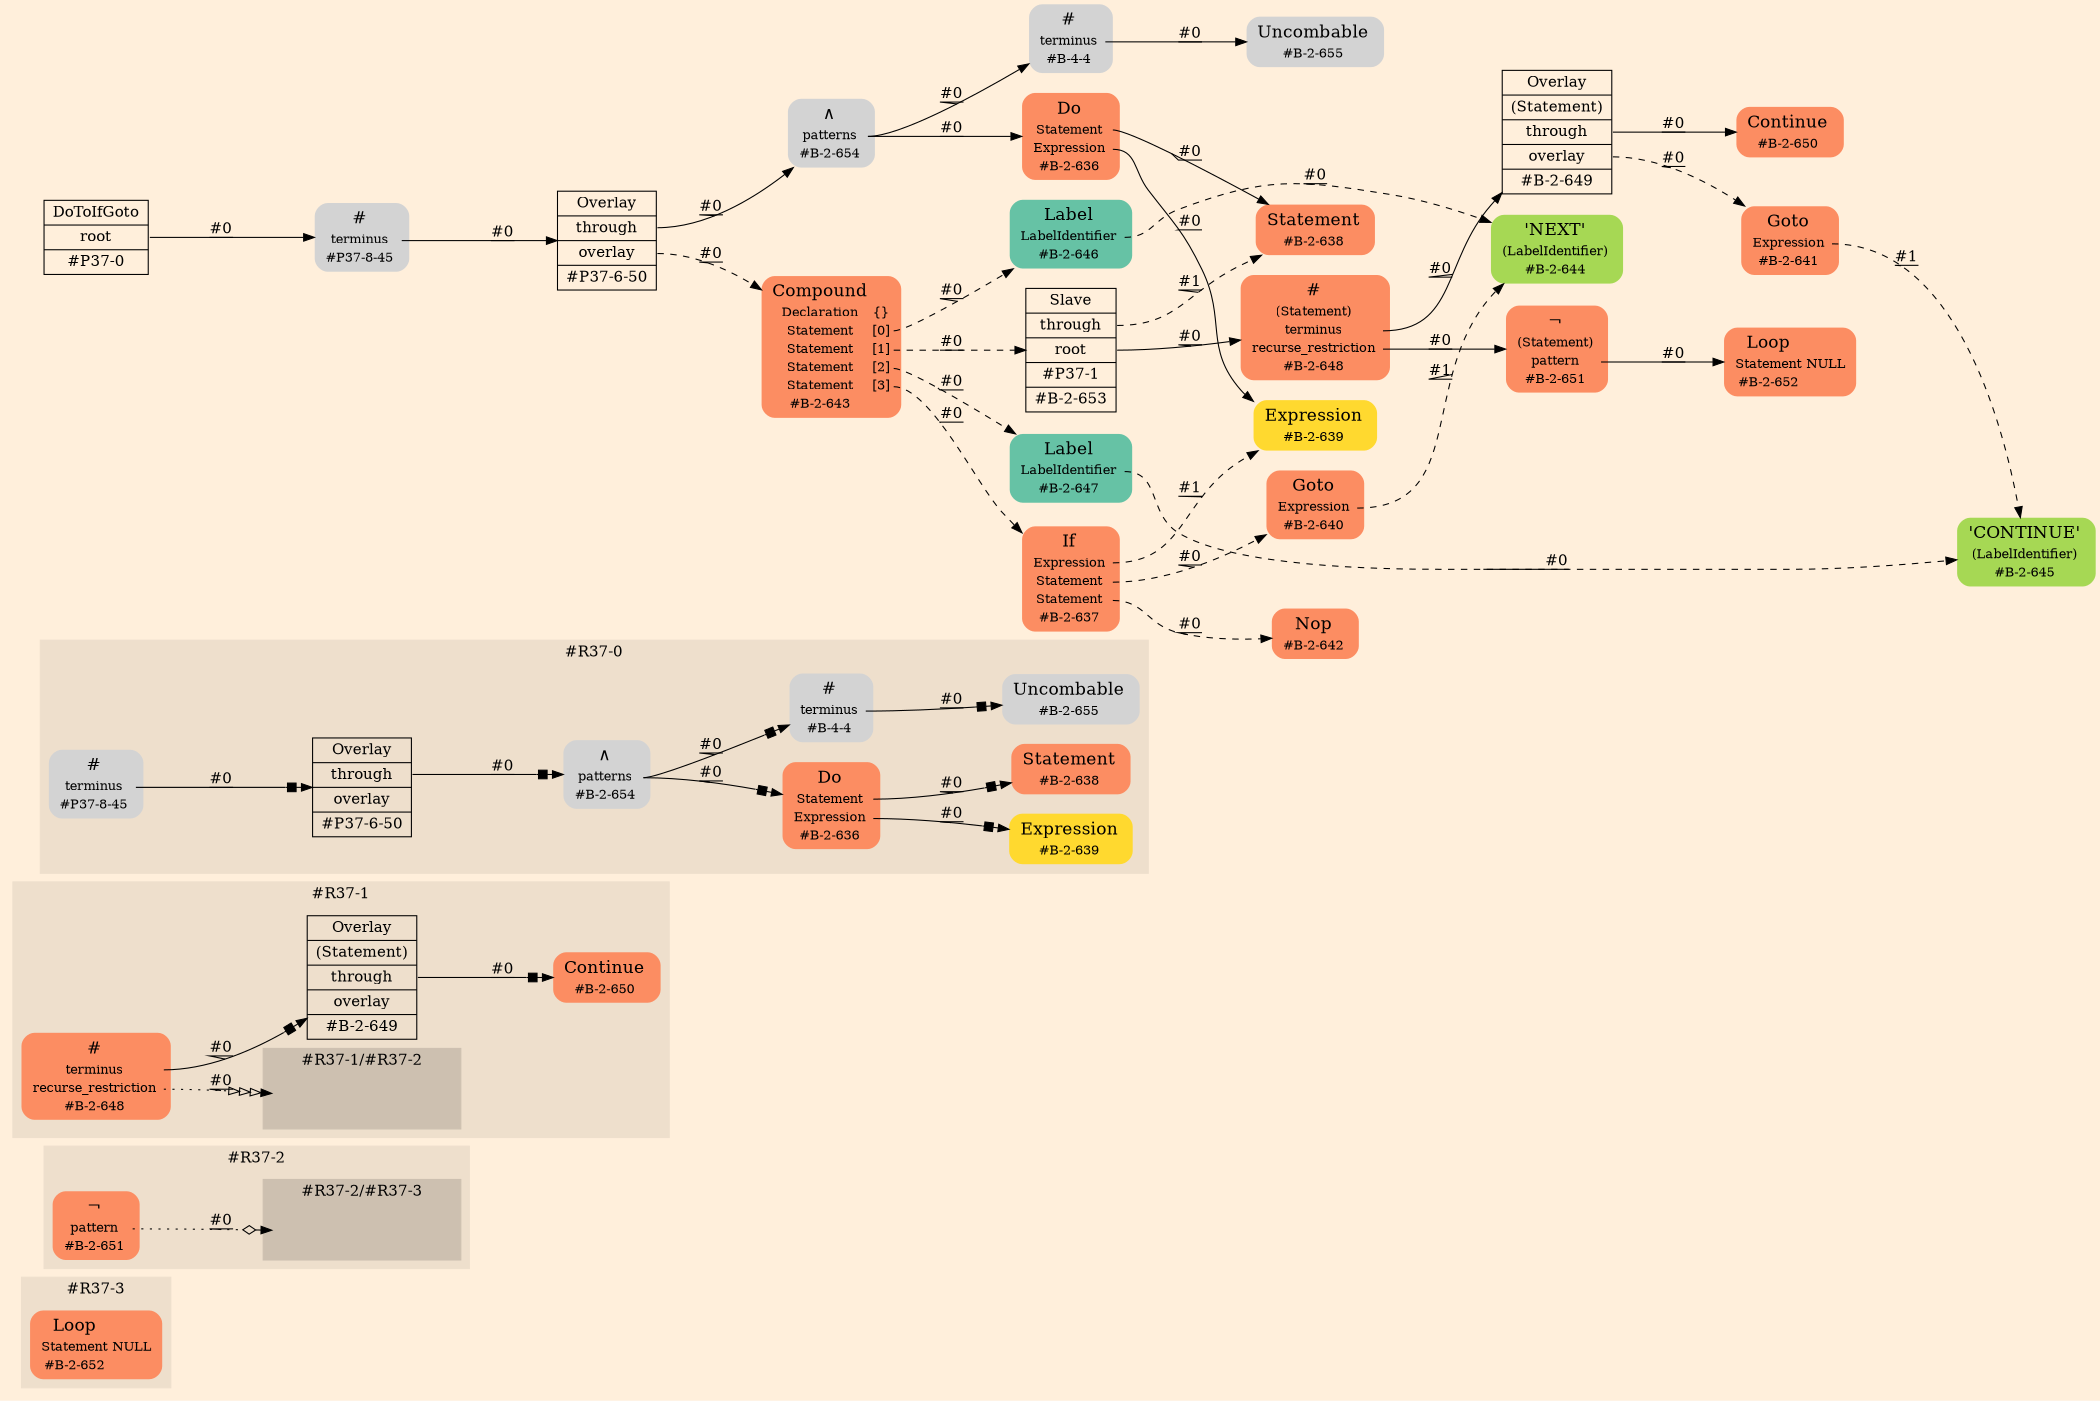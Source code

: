 digraph Inferno {
graph [
    rankdir = "LR"
    ranksep = 1.0
    size = "14,20"
    bgcolor = antiquewhite1
    color = black
    fontcolor = black
];
node [
];

// -------------------- figure #R37-3 --------------------
subgraph "cluster#R37-3" {
    label = "#R37-3"
    style = "filled"
    color = antiquewhite2
    "#R37-3/#B-2-652" [
        shape = "plaintext"
        fillcolor = "/set28/2"
        label = <<TABLE BORDER="0" CELLBORDER="0" CELLSPACING="0">
         <TR><TD><FONT POINT-SIZE="16.0">Loop</FONT></TD><TD></TD></TR>
         <TR><TD>Statement</TD><TD PORT="port0">NULL</TD></TR>
         <TR><TD>#B-2-652</TD><TD PORT="port1"></TD></TR>
        </TABLE>>
        style = "rounded,filled"
        fontsize = "12"
    ];
    
}


// -------------------- figure #R37-2 --------------------
subgraph "cluster#R37-2" {
    label = "#R37-2"
    style = "filled"
    color = antiquewhite2
    "#R37-2/#B-2-651" [
        shape = "plaintext"
        fillcolor = "/set28/2"
        label = <<TABLE BORDER="0" CELLBORDER="0" CELLSPACING="0">
         <TR><TD><FONT POINT-SIZE="16.0">¬</FONT></TD><TD></TD></TR>
         <TR><TD>pattern</TD><TD PORT="port0"></TD></TR>
         <TR><TD>#B-2-651</TD><TD PORT="port1"></TD></TR>
        </TABLE>>
        style = "rounded,filled"
        fontsize = "12"
    ];
    
    subgraph "cluster#R37-2/#R37-3" {
        label = "#R37-2/#R37-3"
        style = "filled"
        color = antiquewhite3
        "#R37-2/#0/#B-2-652" [
            shape = "none"
            fillcolor = "/set28/2"
            style = "invisible"
        ];
        
    }
    
}


// -------------------- figure #R37-1 --------------------
subgraph "cluster#R37-1" {
    label = "#R37-1"
    style = "filled"
    color = antiquewhite2
    "#R37-1/#B-2-650" [
        shape = "plaintext"
        fillcolor = "/set28/2"
        label = <<TABLE BORDER="0" CELLBORDER="0" CELLSPACING="0">
         <TR><TD><FONT POINT-SIZE="16.0">Continue</FONT></TD><TD></TD></TR>
         <TR><TD>#B-2-650</TD><TD PORT="port0"></TD></TR>
        </TABLE>>
        style = "rounded,filled"
        fontsize = "12"
    ];
    
    "#R37-1/#B-2-648" [
        shape = "plaintext"
        fillcolor = "/set28/2"
        label = <<TABLE BORDER="0" CELLBORDER="0" CELLSPACING="0">
         <TR><TD><FONT POINT-SIZE="16.0">#</FONT></TD><TD></TD></TR>
         <TR><TD>terminus</TD><TD PORT="port0"></TD></TR>
         <TR><TD>recurse_restriction</TD><TD PORT="port1"></TD></TR>
         <TR><TD>#B-2-648</TD><TD PORT="port2"></TD></TR>
        </TABLE>>
        style = "rounded,filled"
        fontsize = "12"
    ];
    
    "#R37-1/#B-2-649" [
        shape = "record"
        fillcolor = antiquewhite2
        label = "<fixed> Overlay | <port0> (Statement) | <port1> through | <port2> overlay | <port3> #B-2-649"
        style = "filled"
        fontsize = "14"
        color = black
        fontcolor = black
    ];
    
    subgraph "cluster#R37-1/#R37-2" {
        label = "#R37-1/#R37-2"
        style = "filled"
        color = antiquewhite3
        "#R37-1/#0/#B-2-651" [
            shape = "none"
            fillcolor = "/set28/2"
            style = "invisible"
        ];
        
    }
    
}


// -------------------- figure #R37-0 --------------------
subgraph "cluster#R37-0" {
    label = "#R37-0"
    style = "filled"
    color = antiquewhite2
    "#R37-0/#B-2-655" [
        shape = "plaintext"
        label = <<TABLE BORDER="0" CELLBORDER="0" CELLSPACING="0">
         <TR><TD><FONT POINT-SIZE="16.0">Uncombable</FONT></TD><TD></TD></TR>
         <TR><TD>#B-2-655</TD><TD PORT="port0"></TD></TR>
        </TABLE>>
        style = "rounded,filled"
        fontsize = "12"
    ];
    
    "#R37-0/#B-2-639" [
        shape = "plaintext"
        fillcolor = "/set28/6"
        label = <<TABLE BORDER="0" CELLBORDER="0" CELLSPACING="0">
         <TR><TD><FONT POINT-SIZE="16.0">Expression</FONT></TD><TD></TD></TR>
         <TR><TD>#B-2-639</TD><TD PORT="port0"></TD></TR>
        </TABLE>>
        style = "rounded,filled"
        fontsize = "12"
    ];
    
    "#R37-0/#P37-6-50" [
        shape = "record"
        fillcolor = antiquewhite2
        label = "<fixed> Overlay | <port0> through | <port1> overlay | <port2> #P37-6-50"
        style = "filled"
        fontsize = "14"
        color = black
        fontcolor = black
    ];
    
    "#R37-0/#P37-8-45" [
        shape = "plaintext"
        label = <<TABLE BORDER="0" CELLBORDER="0" CELLSPACING="0">
         <TR><TD><FONT POINT-SIZE="16.0">#</FONT></TD><TD></TD></TR>
         <TR><TD>terminus</TD><TD PORT="port0"></TD></TR>
         <TR><TD>#P37-8-45</TD><TD PORT="port1"></TD></TR>
        </TABLE>>
        style = "rounded,filled"
        fontsize = "12"
    ];
    
    "#R37-0/#B-2-654" [
        shape = "plaintext"
        label = <<TABLE BORDER="0" CELLBORDER="0" CELLSPACING="0">
         <TR><TD><FONT POINT-SIZE="16.0">∧</FONT></TD><TD></TD></TR>
         <TR><TD>patterns</TD><TD PORT="port0"></TD></TR>
         <TR><TD>#B-2-654</TD><TD PORT="port1"></TD></TR>
        </TABLE>>
        style = "rounded,filled"
        fontsize = "12"
    ];
    
    "#R37-0/#B-2-636" [
        shape = "plaintext"
        fillcolor = "/set28/2"
        label = <<TABLE BORDER="0" CELLBORDER="0" CELLSPACING="0">
         <TR><TD><FONT POINT-SIZE="16.0">Do</FONT></TD><TD></TD></TR>
         <TR><TD>Statement</TD><TD PORT="port0"></TD></TR>
         <TR><TD>Expression</TD><TD PORT="port1"></TD></TR>
         <TR><TD>#B-2-636</TD><TD PORT="port2"></TD></TR>
        </TABLE>>
        style = "rounded,filled"
        fontsize = "12"
    ];
    
    "#R37-0/#B-4-4" [
        shape = "plaintext"
        label = <<TABLE BORDER="0" CELLBORDER="0" CELLSPACING="0">
         <TR><TD><FONT POINT-SIZE="16.0">#</FONT></TD><TD></TD></TR>
         <TR><TD>terminus</TD><TD PORT="port0"></TD></TR>
         <TR><TD>#B-4-4</TD><TD PORT="port1"></TD></TR>
        </TABLE>>
        style = "rounded,filled"
        fontsize = "12"
    ];
    
    "#R37-0/#B-2-638" [
        shape = "plaintext"
        fillcolor = "/set28/2"
        label = <<TABLE BORDER="0" CELLBORDER="0" CELLSPACING="0">
         <TR><TD><FONT POINT-SIZE="16.0">Statement</FONT></TD><TD></TD></TR>
         <TR><TD>#B-2-638</TD><TD PORT="port0"></TD></TR>
        </TABLE>>
        style = "rounded,filled"
        fontsize = "12"
    ];
    
}


// -------------------- transformation figure --------------------
"CR#P37-0" [
    shape = "record"
    fillcolor = antiquewhite1
    label = "<fixed> DoToIfGoto | <port0> root | <port1> #P37-0"
    style = "filled"
    fontsize = "14"
    color = black
    fontcolor = black
];

"#P37-8-45" [
    shape = "plaintext"
    label = <<TABLE BORDER="0" CELLBORDER="0" CELLSPACING="0">
     <TR><TD><FONT POINT-SIZE="16.0">#</FONT></TD><TD></TD></TR>
     <TR><TD>terminus</TD><TD PORT="port0"></TD></TR>
     <TR><TD>#P37-8-45</TD><TD PORT="port1"></TD></TR>
    </TABLE>>
    style = "rounded,filled"
    fontsize = "12"
];

"#P37-6-50" [
    shape = "record"
    fillcolor = antiquewhite1
    label = "<fixed> Overlay | <port0> through | <port1> overlay | <port2> #P37-6-50"
    style = "filled"
    fontsize = "14"
    color = black
    fontcolor = black
];

"#B-2-654" [
    shape = "plaintext"
    label = <<TABLE BORDER="0" CELLBORDER="0" CELLSPACING="0">
     <TR><TD><FONT POINT-SIZE="16.0">∧</FONT></TD><TD></TD></TR>
     <TR><TD>patterns</TD><TD PORT="port0"></TD></TR>
     <TR><TD>#B-2-654</TD><TD PORT="port1"></TD></TR>
    </TABLE>>
    style = "rounded,filled"
    fontsize = "12"
];

"#B-2-636" [
    shape = "plaintext"
    fillcolor = "/set28/2"
    label = <<TABLE BORDER="0" CELLBORDER="0" CELLSPACING="0">
     <TR><TD><FONT POINT-SIZE="16.0">Do</FONT></TD><TD></TD></TR>
     <TR><TD>Statement</TD><TD PORT="port0"></TD></TR>
     <TR><TD>Expression</TD><TD PORT="port1"></TD></TR>
     <TR><TD>#B-2-636</TD><TD PORT="port2"></TD></TR>
    </TABLE>>
    style = "rounded,filled"
    fontsize = "12"
];

"#B-2-638" [
    shape = "plaintext"
    fillcolor = "/set28/2"
    label = <<TABLE BORDER="0" CELLBORDER="0" CELLSPACING="0">
     <TR><TD><FONT POINT-SIZE="16.0">Statement</FONT></TD><TD></TD></TR>
     <TR><TD>#B-2-638</TD><TD PORT="port0"></TD></TR>
    </TABLE>>
    style = "rounded,filled"
    fontsize = "12"
];

"#B-2-639" [
    shape = "plaintext"
    fillcolor = "/set28/6"
    label = <<TABLE BORDER="0" CELLBORDER="0" CELLSPACING="0">
     <TR><TD><FONT POINT-SIZE="16.0">Expression</FONT></TD><TD></TD></TR>
     <TR><TD>#B-2-639</TD><TD PORT="port0"></TD></TR>
    </TABLE>>
    style = "rounded,filled"
    fontsize = "12"
];

"#B-4-4" [
    shape = "plaintext"
    label = <<TABLE BORDER="0" CELLBORDER="0" CELLSPACING="0">
     <TR><TD><FONT POINT-SIZE="16.0">#</FONT></TD><TD></TD></TR>
     <TR><TD>terminus</TD><TD PORT="port0"></TD></TR>
     <TR><TD>#B-4-4</TD><TD PORT="port1"></TD></TR>
    </TABLE>>
    style = "rounded,filled"
    fontsize = "12"
];

"#B-2-655" [
    shape = "plaintext"
    label = <<TABLE BORDER="0" CELLBORDER="0" CELLSPACING="0">
     <TR><TD><FONT POINT-SIZE="16.0">Uncombable</FONT></TD><TD></TD></TR>
     <TR><TD>#B-2-655</TD><TD PORT="port0"></TD></TR>
    </TABLE>>
    style = "rounded,filled"
    fontsize = "12"
];

"#B-2-643" [
    shape = "plaintext"
    fillcolor = "/set28/2"
    label = <<TABLE BORDER="0" CELLBORDER="0" CELLSPACING="0">
     <TR><TD><FONT POINT-SIZE="16.0">Compound</FONT></TD><TD></TD></TR>
     <TR><TD>Declaration</TD><TD PORT="port0">{}</TD></TR>
     <TR><TD>Statement</TD><TD PORT="port1">[0]</TD></TR>
     <TR><TD>Statement</TD><TD PORT="port2">[1]</TD></TR>
     <TR><TD>Statement</TD><TD PORT="port3">[2]</TD></TR>
     <TR><TD>Statement</TD><TD PORT="port4">[3]</TD></TR>
     <TR><TD>#B-2-643</TD><TD PORT="port5"></TD></TR>
    </TABLE>>
    style = "rounded,filled"
    fontsize = "12"
];

"#B-2-646" [
    shape = "plaintext"
    fillcolor = "/set28/1"
    label = <<TABLE BORDER="0" CELLBORDER="0" CELLSPACING="0">
     <TR><TD><FONT POINT-SIZE="16.0">Label</FONT></TD><TD></TD></TR>
     <TR><TD>LabelIdentifier</TD><TD PORT="port0"></TD></TR>
     <TR><TD>#B-2-646</TD><TD PORT="port1"></TD></TR>
    </TABLE>>
    style = "rounded,filled"
    fontsize = "12"
];

"#B-2-644" [
    shape = "plaintext"
    fillcolor = "/set28/5"
    label = <<TABLE BORDER="0" CELLBORDER="0" CELLSPACING="0">
     <TR><TD><FONT POINT-SIZE="16.0">'NEXT'</FONT></TD><TD></TD></TR>
     <TR><TD>(LabelIdentifier)</TD><TD PORT="port0"></TD></TR>
     <TR><TD>#B-2-644</TD><TD PORT="port1"></TD></TR>
    </TABLE>>
    style = "rounded,filled"
    fontsize = "12"
];

"#B-2-653" [
    shape = "record"
    fillcolor = antiquewhite1
    label = "<fixed> Slave | <port0> through | <port1> root | <port2> #P37-1 | <port3> #B-2-653"
    style = "filled"
    fontsize = "14"
    color = black
    fontcolor = black
];

"#B-2-648" [
    shape = "plaintext"
    fillcolor = "/set28/2"
    label = <<TABLE BORDER="0" CELLBORDER="0" CELLSPACING="0">
     <TR><TD><FONT POINT-SIZE="16.0">#</FONT></TD><TD></TD></TR>
     <TR><TD>(Statement)</TD><TD PORT="port0"></TD></TR>
     <TR><TD>terminus</TD><TD PORT="port1"></TD></TR>
     <TR><TD>recurse_restriction</TD><TD PORT="port2"></TD></TR>
     <TR><TD>#B-2-648</TD><TD PORT="port3"></TD></TR>
    </TABLE>>
    style = "rounded,filled"
    fontsize = "12"
];

"#B-2-649" [
    shape = "record"
    fillcolor = antiquewhite1
    label = "<fixed> Overlay | <port0> (Statement) | <port1> through | <port2> overlay | <port3> #B-2-649"
    style = "filled"
    fontsize = "14"
    color = black
    fontcolor = black
];

"#B-2-650" [
    shape = "plaintext"
    fillcolor = "/set28/2"
    label = <<TABLE BORDER="0" CELLBORDER="0" CELLSPACING="0">
     <TR><TD><FONT POINT-SIZE="16.0">Continue</FONT></TD><TD></TD></TR>
     <TR><TD>#B-2-650</TD><TD PORT="port0"></TD></TR>
    </TABLE>>
    style = "rounded,filled"
    fontsize = "12"
];

"#B-2-641" [
    shape = "plaintext"
    fillcolor = "/set28/2"
    label = <<TABLE BORDER="0" CELLBORDER="0" CELLSPACING="0">
     <TR><TD><FONT POINT-SIZE="16.0">Goto</FONT></TD><TD></TD></TR>
     <TR><TD>Expression</TD><TD PORT="port0"></TD></TR>
     <TR><TD>#B-2-641</TD><TD PORT="port1"></TD></TR>
    </TABLE>>
    style = "rounded,filled"
    fontsize = "12"
];

"#B-2-645" [
    shape = "plaintext"
    fillcolor = "/set28/5"
    label = <<TABLE BORDER="0" CELLBORDER="0" CELLSPACING="0">
     <TR><TD><FONT POINT-SIZE="16.0">'CONTINUE'</FONT></TD><TD></TD></TR>
     <TR><TD>(LabelIdentifier)</TD><TD PORT="port0"></TD></TR>
     <TR><TD>#B-2-645</TD><TD PORT="port1"></TD></TR>
    </TABLE>>
    style = "rounded,filled"
    fontsize = "12"
];

"#B-2-651" [
    shape = "plaintext"
    fillcolor = "/set28/2"
    label = <<TABLE BORDER="0" CELLBORDER="0" CELLSPACING="0">
     <TR><TD><FONT POINT-SIZE="16.0">¬</FONT></TD><TD></TD></TR>
     <TR><TD>(Statement)</TD><TD PORT="port0"></TD></TR>
     <TR><TD>pattern</TD><TD PORT="port1"></TD></TR>
     <TR><TD>#B-2-651</TD><TD PORT="port2"></TD></TR>
    </TABLE>>
    style = "rounded,filled"
    fontsize = "12"
];

"#B-2-652" [
    shape = "plaintext"
    fillcolor = "/set28/2"
    label = <<TABLE BORDER="0" CELLBORDER="0" CELLSPACING="0">
     <TR><TD><FONT POINT-SIZE="16.0">Loop</FONT></TD><TD></TD></TR>
     <TR><TD>Statement</TD><TD PORT="port0">NULL</TD></TR>
     <TR><TD>#B-2-652</TD><TD PORT="port1"></TD></TR>
    </TABLE>>
    style = "rounded,filled"
    fontsize = "12"
];

"#B-2-647" [
    shape = "plaintext"
    fillcolor = "/set28/1"
    label = <<TABLE BORDER="0" CELLBORDER="0" CELLSPACING="0">
     <TR><TD><FONT POINT-SIZE="16.0">Label</FONT></TD><TD></TD></TR>
     <TR><TD>LabelIdentifier</TD><TD PORT="port0"></TD></TR>
     <TR><TD>#B-2-647</TD><TD PORT="port1"></TD></TR>
    </TABLE>>
    style = "rounded,filled"
    fontsize = "12"
];

"#B-2-637" [
    shape = "plaintext"
    fillcolor = "/set28/2"
    label = <<TABLE BORDER="0" CELLBORDER="0" CELLSPACING="0">
     <TR><TD><FONT POINT-SIZE="16.0">If</FONT></TD><TD></TD></TR>
     <TR><TD>Expression</TD><TD PORT="port0"></TD></TR>
     <TR><TD>Statement</TD><TD PORT="port1"></TD></TR>
     <TR><TD>Statement</TD><TD PORT="port2"></TD></TR>
     <TR><TD>#B-2-637</TD><TD PORT="port3"></TD></TR>
    </TABLE>>
    style = "rounded,filled"
    fontsize = "12"
];

"#B-2-640" [
    shape = "plaintext"
    fillcolor = "/set28/2"
    label = <<TABLE BORDER="0" CELLBORDER="0" CELLSPACING="0">
     <TR><TD><FONT POINT-SIZE="16.0">Goto</FONT></TD><TD></TD></TR>
     <TR><TD>Expression</TD><TD PORT="port0"></TD></TR>
     <TR><TD>#B-2-640</TD><TD PORT="port1"></TD></TR>
    </TABLE>>
    style = "rounded,filled"
    fontsize = "12"
];

"#B-2-642" [
    shape = "plaintext"
    fillcolor = "/set28/2"
    label = <<TABLE BORDER="0" CELLBORDER="0" CELLSPACING="0">
     <TR><TD><FONT POINT-SIZE="16.0">Nop</FONT></TD><TD></TD></TR>
     <TR><TD>#B-2-642</TD><TD PORT="port0"></TD></TR>
    </TABLE>>
    style = "rounded,filled"
    fontsize = "12"
];


// -------------------- links --------------------
// links for block CR#P37-0
"CR#P37-0":port0 -> "#P37-8-45" [
    style="solid"
    label = "#0"
    decorate = true
    color = black
    fontcolor = black
];

// links for block #P37-8-45
"#P37-8-45":port0 -> "#P37-6-50" [
    style="solid"
    label = "#0"
    decorate = true
    color = black
    fontcolor = black
];

// links for block #P37-6-50
"#P37-6-50":port0 -> "#B-2-654" [
    style="solid"
    label = "#0"
    decorate = true
    color = black
    fontcolor = black
];

"#P37-6-50":port1 -> "#B-2-643" [
    style="dashed"
    label = "#0"
    decorate = true
    color = black
    fontcolor = black
];

// links for block #B-2-654
"#B-2-654":port0 -> "#B-2-636" [
    style="solid"
    label = "#0"
    decorate = true
    color = black
    fontcolor = black
];

"#B-2-654":port0 -> "#B-4-4" [
    style="solid"
    label = "#0"
    decorate = true
    color = black
    fontcolor = black
];

// links for block #B-2-636
"#B-2-636":port0 -> "#B-2-638" [
    style="solid"
    label = "#0"
    decorate = true
    color = black
    fontcolor = black
];

"#B-2-636":port1 -> "#B-2-639" [
    style="solid"
    label = "#0"
    decorate = true
    color = black
    fontcolor = black
];

// links for block #B-2-638
// links for block #B-2-639
// links for block #B-4-4
"#B-4-4":port0 -> "#B-2-655" [
    style="solid"
    label = "#0"
    decorate = true
    color = black
    fontcolor = black
];

// links for block #B-2-655
// links for block #B-2-643
"#B-2-643":port1 -> "#B-2-646" [
    style="dashed"
    label = "#0"
    decorate = true
    color = black
    fontcolor = black
];

"#B-2-643":port2 -> "#B-2-653" [
    style="dashed"
    label = "#0"
    decorate = true
    color = black
    fontcolor = black
];

"#B-2-643":port3 -> "#B-2-647" [
    style="dashed"
    label = "#0"
    decorate = true
    color = black
    fontcolor = black
];

"#B-2-643":port4 -> "#B-2-637" [
    style="dashed"
    label = "#0"
    decorate = true
    color = black
    fontcolor = black
];

// links for block #B-2-646
"#B-2-646":port0 -> "#B-2-644" [
    style="dashed"
    label = "#0"
    decorate = true
    color = black
    fontcolor = black
];

// links for block #B-2-644
// links for block #B-2-653
"#B-2-653":port0 -> "#B-2-638" [
    style="dashed"
    label = "#1"
    decorate = true
    color = black
    fontcolor = black
];

"#B-2-653":port1 -> "#B-2-648" [
    style="solid"
    label = "#0"
    decorate = true
    color = black
    fontcolor = black
];

// links for block #B-2-648
"#B-2-648":port1 -> "#B-2-649" [
    style="solid"
    label = "#0"
    decorate = true
    color = black
    fontcolor = black
];

"#B-2-648":port2 -> "#B-2-651" [
    style="solid"
    label = "#0"
    decorate = true
    color = black
    fontcolor = black
];

// links for block #B-2-649
"#B-2-649":port1 -> "#B-2-650" [
    style="solid"
    label = "#0"
    decorate = true
    color = black
    fontcolor = black
];

"#B-2-649":port2 -> "#B-2-641" [
    style="dashed"
    label = "#0"
    decorate = true
    color = black
    fontcolor = black
];

// links for block #B-2-650
// links for block #B-2-641
"#B-2-641":port0 -> "#B-2-645" [
    style="dashed"
    label = "#1"
    decorate = true
    color = black
    fontcolor = black
];

// links for block #B-2-645
// links for block #B-2-651
"#B-2-651":port1 -> "#B-2-652" [
    style="solid"
    label = "#0"
    decorate = true
    color = black
    fontcolor = black
];

// links for block #B-2-652
// links for block #B-2-647
"#B-2-647":port0 -> "#B-2-645" [
    style="dashed"
    label = "#0"
    decorate = true
    color = black
    fontcolor = black
];

// links for block #B-2-637
"#B-2-637":port0 -> "#B-2-639" [
    style="dashed"
    label = "#1"
    decorate = true
    color = black
    fontcolor = black
];

"#B-2-637":port1 -> "#B-2-640" [
    style="dashed"
    label = "#0"
    decorate = true
    color = black
    fontcolor = black
];

"#B-2-637":port2 -> "#B-2-642" [
    style="dashed"
    label = "#0"
    decorate = true
    color = black
    fontcolor = black
];

// links for block #B-2-640
"#B-2-640":port0 -> "#B-2-644" [
    style="dashed"
    label = "#1"
    decorate = true
    color = black
    fontcolor = black
];

// links for block #B-2-642
// links for block #R37-0/#B-2-655
// links for block #R37-0/#B-2-639
// links for block #R37-0/#P37-6-50
"#R37-0/#P37-6-50":port0 -> "#R37-0/#B-2-654" [
    style="solid"
    arrowhead="normalnonebox"
    label = "#0"
    decorate = true
    color = black
    fontcolor = black
];

// links for block #R37-0/#P37-8-45
"#R37-0/#P37-8-45":port0 -> "#R37-0/#P37-6-50" [
    style="solid"
    arrowhead="normalnonebox"
    label = "#0"
    decorate = true
    color = black
    fontcolor = black
];

// links for block #R37-0/#B-2-654
"#R37-0/#B-2-654":port0 -> "#R37-0/#B-2-636" [
    style="solid"
    arrowhead="normalnonebox"
    label = "#0"
    decorate = true
    color = black
    fontcolor = black
];

"#R37-0/#B-2-654":port0 -> "#R37-0/#B-4-4" [
    style="solid"
    arrowhead="normalnonebox"
    label = "#0"
    decorate = true
    color = black
    fontcolor = black
];

// links for block #R37-0/#B-2-636
"#R37-0/#B-2-636":port0 -> "#R37-0/#B-2-638" [
    style="solid"
    arrowhead="normalnonebox"
    label = "#0"
    decorate = true
    color = black
    fontcolor = black
];

"#R37-0/#B-2-636":port1 -> "#R37-0/#B-2-639" [
    style="solid"
    arrowhead="normalnonebox"
    label = "#0"
    decorate = true
    color = black
    fontcolor = black
];

// links for block #R37-0/#B-4-4
"#R37-0/#B-4-4":port0 -> "#R37-0/#B-2-655" [
    style="solid"
    arrowhead="normalnonebox"
    label = "#0"
    decorate = true
    color = black
    fontcolor = black
];

// links for block #R37-0/#B-2-638
// links for block #R37-1/#B-2-650
// links for block #R37-1/#B-2-648
"#R37-1/#B-2-648":port0 -> "#R37-1/#B-2-649" [
    style="solid"
    arrowhead="normalnonebox"
    label = "#0"
    decorate = true
    color = black
    fontcolor = black
];

"#R37-1/#B-2-648":port1 -> "#R37-1/#0/#B-2-651" [
    style="dotted"
    arrowhead="normalonormalonormalonormal"
    label = "#0"
    decorate = true
    color = black
    fontcolor = black
];

// links for block #R37-1/#B-2-649
"#R37-1/#B-2-649":port1 -> "#R37-1/#B-2-650" [
    style="solid"
    arrowhead="normalnonebox"
    label = "#0"
    decorate = true
    color = black
    fontcolor = black
];

// links for block #R37-1/#0/#B-2-651
// links for block #R37-2/#B-2-651
"#R37-2/#B-2-651":port0 -> "#R37-2/#0/#B-2-652" [
    style="dotted"
    arrowhead="normalnoneodiamond"
    label = "#0"
    decorate = true
    color = black
    fontcolor = black
];

// links for block #R37-2/#0/#B-2-652
// links for block #R37-3/#B-2-652
}
